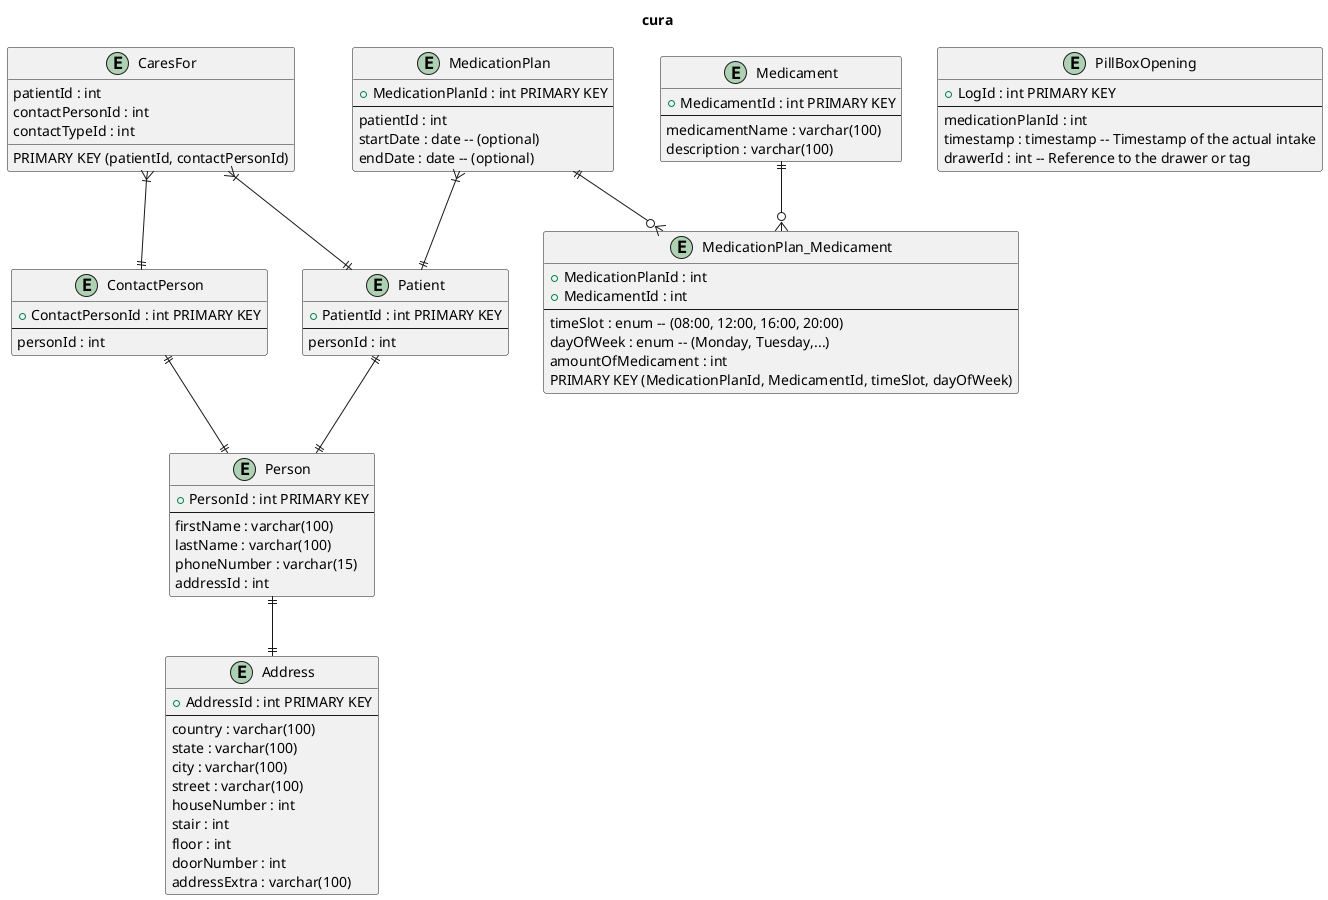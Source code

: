 @startuml cura
title cura

entity "Person" as person {
    +PersonId : int PRIMARY KEY
    --
    firstName : varchar(100)
    lastName : varchar(100)
    phoneNumber : varchar(15)
    addressId : int
}

entity "Patient" as patient {
    +PatientId : int PRIMARY KEY
    --
    personId : int
}

entity "ContactPerson" as contactPerson {
    +ContactPersonId : int PRIMARY KEY
    --
    personId : int
}

entity "CaresFor" as caresFor {
    patientId : int
    contactPersonId : int
    contactTypeId : int
    PRIMARY KEY (patientId, contactPersonId)
}

entity "Address" as address {
    +AddressId : int PRIMARY KEY
    --
    country : varchar(100)
    state : varchar(100)
    city : varchar(100)
    street : varchar(100)
    houseNumber : int
    stair : int
    floor : int
    doorNumber : int
    addressExtra : varchar(100)
}

entity "Medicament" as medicament {
    +MedicamentId : int PRIMARY KEY
    --
    medicamentName : varchar(100)
    description : varchar(100)
}

entity "MedicationPlan" as medicationPlan {
    +MedicationPlanId : int PRIMARY KEY
    --
    patientId : int
    startDate : date -- (optional)
    endDate : date -- (optional)
}

entity "MedicationPlan_Medicament" as medPlanMedicament {
    +MedicationPlanId : int
    +MedicamentId : int
    --
    timeSlot : enum -- (08:00, 12:00, 16:00, 20:00)
    dayOfWeek : enum -- (Monday, Tuesday,...)
    amountOfMedicament : int
    PRIMARY KEY (MedicationPlanId, MedicamentId, timeSlot, dayOfWeek)
}

entity "PillBoxOpening" as medicationLog {
    +LogId : int PRIMARY KEY
    --
    medicationPlanId : int
    timestamp : timestamp -- Timestamp of the actual intake
    drawerId : int -- Reference to the drawer or tag
}

caresFor }|--|| contactPerson
caresFor }|--|| patient

contactPerson ||--|| person
patient ||--|| person

medicationPlan }|--|| patient
medicationPlan ||--o{ medPlanMedicament
medicament ||--o{ medPlanMedicament

person ||--|| address
@enduml

